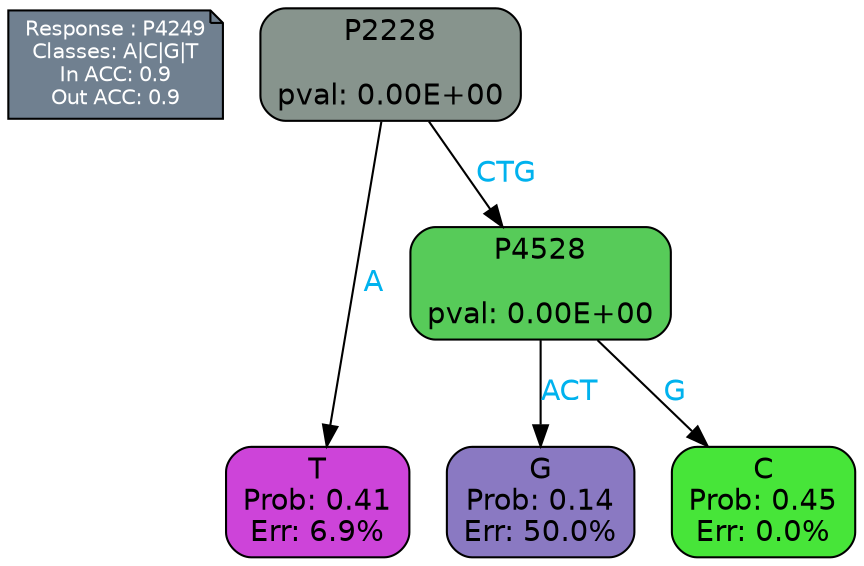 digraph Tree {
node [shape=box, style="filled, rounded", color="black", fontname=helvetica] ;
graph [ranksep=equally, splines=polylines, bgcolor=transparent, dpi=600] ;
edge [fontname=helvetica] ;
LEGEND [label="Response : P4249
Classes: A|C|G|T
In ACC: 0.9
Out ACC: 0.9
",shape=note,align=left,style=filled,fillcolor="slategray",fontcolor="white",fontsize=10];1 [label="P2228

pval: 0.00E+00", fillcolor="#87948d"] ;
2 [label="T
Prob: 0.41
Err: 6.9%", fillcolor="#cd44d9"] ;
3 [label="P4528

pval: 0.00E+00", fillcolor="#57cb59"] ;
4 [label="G
Prob: 0.14
Err: 50.0%", fillcolor="#8a79c2"] ;
5 [label="C
Prob: 0.45
Err: 0.0%", fillcolor="#47e539"] ;
1 -> 2 [label="A",fontcolor=deepskyblue2] ;
1 -> 3 [label="CTG",fontcolor=deepskyblue2] ;
3 -> 4 [label="ACT",fontcolor=deepskyblue2] ;
3 -> 5 [label="G",fontcolor=deepskyblue2] ;
{rank = same; 2;4;5;}{rank = same; LEGEND;1;}}